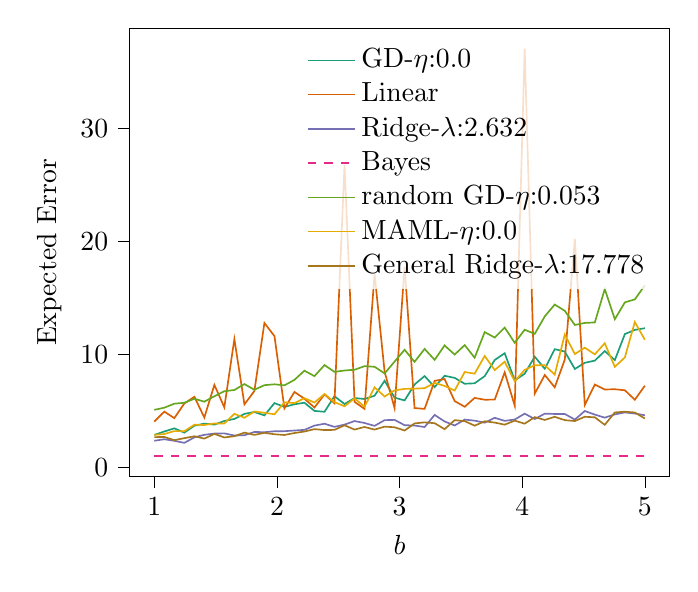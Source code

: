 % This file was created with tikzplotlib v0.10.1.
\begin{tikzpicture}

\definecolor{chocolate217952}{RGB}{217,95,2}
\definecolor{darkcyan27158119}{RGB}{27,158,119}
\definecolor{darkgoldenrod16611829}{RGB}{166,118,29}
\definecolor{darkgray176}{RGB}{176,176,176}
\definecolor{deeppink23141138}{RGB}{231,41,138}
\definecolor{lightslategray117112179}{RGB}{117,112,179}
\definecolor{olivedrab10216630}{RGB}{102,166,30}
\definecolor{orange2301712}{RGB}{230,171,2}

\begin{axis}[
legend cell align={left},
legend style={fill opacity=0.8, draw opacity=1, text opacity=1, draw=none},
tick align=outside,
tick pos=left,
x grid style={darkgray176},
xlabel={\(\displaystyle b\)},
xmin=0.8, xmax=5.2,
xtick style={color=black},
y grid style={darkgray176},
ylabel={Expected Error},
ymin=-0.804, ymax=38.88,
ytick style={color=black}
]
\addplot [semithick, darkcyan27158119]
table {%
1 2.876
1.082 3.184
1.163 3.462
1.245 3.084
1.327 3.695
1.408 3.882
1.49 3.792
1.571 4.113
1.653 4.295
1.735 4.744
1.816 4.909
1.898 4.612
1.98 5.698
2.061 5.355
2.143 5.593
2.224 5.728
2.306 5.006
2.388 4.928
2.469 6.307
2.551 5.615
2.633 6.144
2.714 6.06
2.796 6.346
2.878 7.676
2.959 6.18
3.041 5.935
3.122 7.341
3.204 8.091
3.286 7.112
3.367 8.113
3.449 7.932
3.531 7.409
3.612 7.45
3.694 8.083
3.776 9.516
3.857 10.11
3.939 7.711
4.02 8.294
4.102 9.805
4.184 8.733
4.265 10.469
4.347 10.262
4.429 8.72
4.51 9.264
4.592 9.456
4.673 10.304
4.755 9.5
4.837 11.807
4.918 12.176
5 12.325
};
\addlegendentry{GD-$\eta$:0.0}
\addplot [semithick, chocolate217952]
table {%
1 4.063
1.082 4.945
1.163 4.364
1.245 5.667
1.327 6.253
1.408 4.42
1.49 7.309
1.571 5.324
1.653 11.365
1.735 5.585
1.816 6.764
1.898 12.789
1.98 11.623
2.061 5.228
2.143 6.686
2.224 6.087
2.306 5.306
2.388 6.469
2.469 5.677
2.551 26.788
2.633 5.809
2.714 5.185
2.796 17.134
2.878 8.468
2.959 5.258
3.041 17.774
3.122 5.258
3.204 5.184
3.286 7.666
3.367 7.827
3.449 5.877
3.531 5.372
3.612 6.155
3.694 5.996
3.776 6.007
3.857 8.419
3.939 5.463
4.02 37.076
4.102 6.536
4.184 8.185
4.265 7.092
4.347 9.546
4.429 20.242
4.51 5.536
4.592 7.338
4.673 6.9
4.755 6.926
4.837 6.831
4.918 5.994
5 7.235
};
\addlegendentry{Linear}
\addplot [semithick, lightslategray117112179]
table {%
1 2.362
1.082 2.497
1.163 2.36
1.245 2.176
1.327 2.666
1.408 2.889
1.49 3.0
1.571 3.017
1.653 2.826
1.735 2.85
1.816 3.142
1.898 3.122
1.98 3.204
2.061 3.211
2.143 3.271
2.224 3.327
2.306 3.705
2.388 3.871
2.469 3.595
2.551 3.792
2.633 4.107
2.714 3.937
2.796 3.683
2.878 4.187
2.959 4.211
3.041 3.743
3.122 3.709
3.204 3.579
3.286 4.653
3.367 4.071
3.449 3.714
3.531 4.238
3.612 4.142
3.694 3.965
3.776 4.395
3.857 4.126
3.939 4.243
4.02 4.763
4.102 4.285
4.184 4.763
4.265 4.735
4.347 4.735
4.429 4.237
4.51 4.997
4.592 4.679
4.673 4.408
4.755 4.696
4.837 4.872
4.918 4.773
5 4.621
};
\addlegendentry{Ridge-$\lambda$:2.632}
\addplot [semithick, deeppink23141138, dashed]
table {%
1 1.0
1.082 1.0
1.163 1.0
1.245 1.0
1.327 1.0
1.408 1.0
1.49 1.0
1.571 1.0
1.653 1.0
1.735 1.0
1.816 1.0
1.898 1.0
1.98 1.0
2.061 1.0
2.143 1.0
2.224 1.0
2.306 1.0
2.388 1.0
2.469 1.0
2.551 1.0
2.633 1.0
2.714 1.0
2.796 1.0
2.878 1.0
2.959 1.0
3.041 1.0
3.122 1.0
3.204 1.0
3.286 1.0
3.367 1.0
3.449 1.0
3.531 1.0
3.612 1.0
3.694 1.0
3.776 1.0
3.857 1.0
3.939 1.0
4.02 1.0
4.102 1.0
4.184 1.0
4.265 1.0
4.347 1.0
4.429 1.0
4.51 1.0
4.592 1.0
4.673 1.0
4.755 1.0
4.837 1.0
4.918 1.0
5 1.0
};
\addlegendentry{Bayes}
\addplot [semithick, olivedrab10216630]
table {%
1 5.099
1.082 5.291
1.163 5.644
1.245 5.726
1.327 6.081
1.408 5.824
1.49 6.301
1.571 6.745
1.653 6.858
1.735 7.38
1.816 6.877
1.898 7.284
1.98 7.361
2.061 7.268
2.143 7.755
2.224 8.567
2.306 8.083
2.388 9.064
2.469 8.461
2.551 8.583
2.633 8.65
2.714 8.965
2.796 8.911
2.878 8.321
2.959 9.37
3.041 10.42
3.122 9.348
3.204 10.492
3.286 9.525
3.367 10.8
3.449 9.993
3.531 10.833
3.612 9.714
3.694 11.982
3.776 11.497
3.857 12.379
3.939 11.037
4.02 12.19
4.102 11.827
4.184 13.374
4.265 14.421
4.347 13.865
4.429 12.612
4.51 12.793
4.592 12.837
4.673 15.788
4.755 13.122
4.837 14.616
4.918 14.877
5 16.121
};
\addlegendentry{random GD-$\eta$:0.053}
\addplot [semithick, orange2301712]
table {%
1 2.885
1.082 2.959
1.163 3.218
1.245 3.21
1.327 3.779
1.408 3.759
1.49 3.897
1.571 3.893
1.653 4.746
1.735 4.401
1.816 4.953
1.898 4.835
1.98 4.712
2.061 5.756
2.143 5.699
2.224 6.133
2.306 5.75
2.388 6.502
2.469 5.785
2.551 5.414
2.633 6.112
2.714 5.379
2.796 7.09
2.878 6.281
2.959 6.826
3.041 6.953
3.122 6.974
3.204 7.017
3.286 7.483
3.367 7.219
3.449 6.811
3.531 8.448
3.612 8.303
3.694 9.87
3.776 8.618
3.857 9.362
3.939 7.631
4.02 8.633
4.102 9.052
4.184 9.048
4.265 8.22
4.347 11.766
4.429 10.039
4.51 10.609
4.592 10.015
4.673 10.996
4.755 8.908
4.837 9.744
4.918 12.875
5 11.302
};
\addlegendentry{MAML-$\eta$:0.0}
\addplot [semithick, darkgoldenrod16611829]
table {%
1 2.685
1.082 2.697
1.163 2.417
1.245 2.593
1.327 2.762
1.408 2.553
1.49 2.97
1.571 2.656
1.653 2.768
1.735 3.085
1.816 2.882
1.898 3.064
1.98 2.938
2.061 2.874
2.143 3.048
2.224 3.18
2.306 3.393
2.388 3.31
2.469 3.327
2.551 3.731
2.633 3.354
2.714 3.583
2.796 3.353
2.878 3.613
2.959 3.559
3.041 3.268
3.122 3.898
3.204 3.992
3.286 3.917
3.367 3.391
3.449 4.188
3.531 4.101
3.612 3.7
3.694 4.087
3.776 3.97
3.857 3.789
3.939 4.144
4.02 3.876
4.102 4.455
4.184 4.206
4.265 4.484
4.347 4.189
4.429 4.108
4.51 4.487
4.592 4.438
4.673 3.773
4.755 4.872
4.837 4.935
4.918 4.865
5 4.333
};
\addlegendentry{General Ridge-$\lambda$:17.778}
\end{axis}

\end{tikzpicture}

